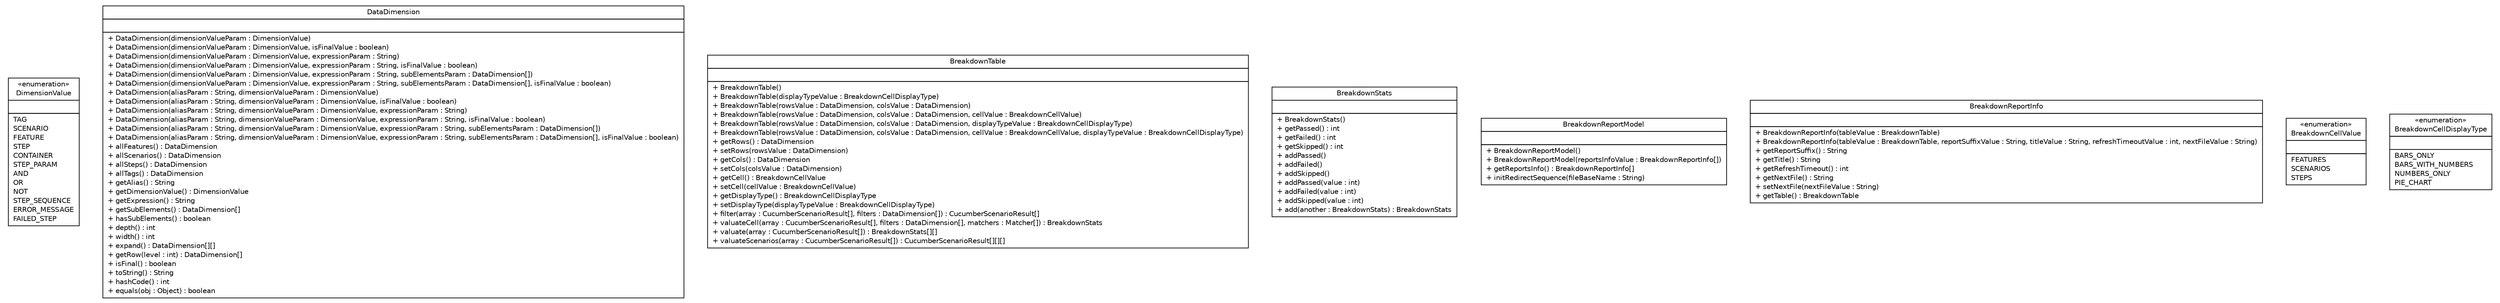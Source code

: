 #!/usr/local/bin/dot
#
# Class diagram 
# Generated by UMLGraph version R5_6 (http://www.umlgraph.org/)
#

digraph G {
	edge [fontname="Helvetica",fontsize=10,labelfontname="Helvetica",labelfontsize=10];
	node [fontname="Helvetica",fontsize=10,shape=plaintext];
	nodesep=0.25;
	ranksep=0.5;
	// com.github.mkolisnyk.cucumber.reporting.types.breakdown.DimensionValue
	c456 [label=<<table title="com.github.mkolisnyk.cucumber.reporting.types.breakdown.DimensionValue" border="0" cellborder="1" cellspacing="0" cellpadding="2" port="p" href="./DimensionValue.html">
		<tr><td><table border="0" cellspacing="0" cellpadding="1">
<tr><td align="center" balign="center"> &#171;enumeration&#187; </td></tr>
<tr><td align="center" balign="center"> DimensionValue </td></tr>
		</table></td></tr>
		<tr><td><table border="0" cellspacing="0" cellpadding="1">
<tr><td align="left" balign="left">  </td></tr>
		</table></td></tr>
		<tr><td><table border="0" cellspacing="0" cellpadding="1">
<tr><td align="left" balign="left"> TAG </td></tr>
<tr><td align="left" balign="left"> SCENARIO </td></tr>
<tr><td align="left" balign="left"> FEATURE </td></tr>
<tr><td align="left" balign="left"> STEP </td></tr>
<tr><td align="left" balign="left"> CONTAINER </td></tr>
<tr><td align="left" balign="left"> STEP_PARAM </td></tr>
<tr><td align="left" balign="left"> AND </td></tr>
<tr><td align="left" balign="left"> OR </td></tr>
<tr><td align="left" balign="left"> NOT </td></tr>
<tr><td align="left" balign="left"> STEP_SEQUENCE </td></tr>
<tr><td align="left" balign="left"> ERROR_MESSAGE </td></tr>
<tr><td align="left" balign="left"> FAILED_STEP </td></tr>
		</table></td></tr>
		</table>>, URL="./DimensionValue.html", fontname="Helvetica", fontcolor="black", fontsize=10.0];
	// com.github.mkolisnyk.cucumber.reporting.types.breakdown.DataDimension
	c457 [label=<<table title="com.github.mkolisnyk.cucumber.reporting.types.breakdown.DataDimension" border="0" cellborder="1" cellspacing="0" cellpadding="2" port="p" href="./DataDimension.html">
		<tr><td><table border="0" cellspacing="0" cellpadding="1">
<tr><td align="center" balign="center"> DataDimension </td></tr>
		</table></td></tr>
		<tr><td><table border="0" cellspacing="0" cellpadding="1">
<tr><td align="left" balign="left">  </td></tr>
		</table></td></tr>
		<tr><td><table border="0" cellspacing="0" cellpadding="1">
<tr><td align="left" balign="left"> + DataDimension(dimensionValueParam : DimensionValue) </td></tr>
<tr><td align="left" balign="left"> + DataDimension(dimensionValueParam : DimensionValue, isFinalValue : boolean) </td></tr>
<tr><td align="left" balign="left"> + DataDimension(dimensionValueParam : DimensionValue, expressionParam : String) </td></tr>
<tr><td align="left" balign="left"> + DataDimension(dimensionValueParam : DimensionValue, expressionParam : String, isFinalValue : boolean) </td></tr>
<tr><td align="left" balign="left"> + DataDimension(dimensionValueParam : DimensionValue, expressionParam : String, subElementsParam : DataDimension[]) </td></tr>
<tr><td align="left" balign="left"> + DataDimension(dimensionValueParam : DimensionValue, expressionParam : String, subElementsParam : DataDimension[], isFinalValue : boolean) </td></tr>
<tr><td align="left" balign="left"> + DataDimension(aliasParam : String, dimensionValueParam : DimensionValue) </td></tr>
<tr><td align="left" balign="left"> + DataDimension(aliasParam : String, dimensionValueParam : DimensionValue, isFinalValue : boolean) </td></tr>
<tr><td align="left" balign="left"> + DataDimension(aliasParam : String, dimensionValueParam : DimensionValue, expressionParam : String) </td></tr>
<tr><td align="left" balign="left"> + DataDimension(aliasParam : String, dimensionValueParam : DimensionValue, expressionParam : String, isFinalValue : boolean) </td></tr>
<tr><td align="left" balign="left"> + DataDimension(aliasParam : String, dimensionValueParam : DimensionValue, expressionParam : String, subElementsParam : DataDimension[]) </td></tr>
<tr><td align="left" balign="left"> + DataDimension(aliasParam : String, dimensionValueParam : DimensionValue, expressionParam : String, subElementsParam : DataDimension[], isFinalValue : boolean) </td></tr>
<tr><td align="left" balign="left"> + allFeatures() : DataDimension </td></tr>
<tr><td align="left" balign="left"> + allScenarios() : DataDimension </td></tr>
<tr><td align="left" balign="left"> + allSteps() : DataDimension </td></tr>
<tr><td align="left" balign="left"> + allTags() : DataDimension </td></tr>
<tr><td align="left" balign="left"> + getAlias() : String </td></tr>
<tr><td align="left" balign="left"> + getDimensionValue() : DimensionValue </td></tr>
<tr><td align="left" balign="left"> + getExpression() : String </td></tr>
<tr><td align="left" balign="left"> + getSubElements() : DataDimension[] </td></tr>
<tr><td align="left" balign="left"> + hasSubElements() : boolean </td></tr>
<tr><td align="left" balign="left"> + depth() : int </td></tr>
<tr><td align="left" balign="left"> + width() : int </td></tr>
<tr><td align="left" balign="left"> + expand() : DataDimension[][] </td></tr>
<tr><td align="left" balign="left"> + getRow(level : int) : DataDimension[] </td></tr>
<tr><td align="left" balign="left"> + isFinal() : boolean </td></tr>
<tr><td align="left" balign="left"> + toString() : String </td></tr>
<tr><td align="left" balign="left"> + hashCode() : int </td></tr>
<tr><td align="left" balign="left"> + equals(obj : Object) : boolean </td></tr>
		</table></td></tr>
		</table>>, URL="./DataDimension.html", fontname="Helvetica", fontcolor="black", fontsize=10.0];
	// com.github.mkolisnyk.cucumber.reporting.types.breakdown.BreakdownTable
	c458 [label=<<table title="com.github.mkolisnyk.cucumber.reporting.types.breakdown.BreakdownTable" border="0" cellborder="1" cellspacing="0" cellpadding="2" port="p" href="./BreakdownTable.html">
		<tr><td><table border="0" cellspacing="0" cellpadding="1">
<tr><td align="center" balign="center"> BreakdownTable </td></tr>
		</table></td></tr>
		<tr><td><table border="0" cellspacing="0" cellpadding="1">
<tr><td align="left" balign="left">  </td></tr>
		</table></td></tr>
		<tr><td><table border="0" cellspacing="0" cellpadding="1">
<tr><td align="left" balign="left"> + BreakdownTable() </td></tr>
<tr><td align="left" balign="left"> + BreakdownTable(displayTypeValue : BreakdownCellDisplayType) </td></tr>
<tr><td align="left" balign="left"> + BreakdownTable(rowsValue : DataDimension, colsValue : DataDimension) </td></tr>
<tr><td align="left" balign="left"> + BreakdownTable(rowsValue : DataDimension, colsValue : DataDimension, cellValue : BreakdownCellValue) </td></tr>
<tr><td align="left" balign="left"> + BreakdownTable(rowsValue : DataDimension, colsValue : DataDimension, displayTypeValue : BreakdownCellDisplayType) </td></tr>
<tr><td align="left" balign="left"> + BreakdownTable(rowsValue : DataDimension, colsValue : DataDimension, cellValue : BreakdownCellValue, displayTypeValue : BreakdownCellDisplayType) </td></tr>
<tr><td align="left" balign="left"> + getRows() : DataDimension </td></tr>
<tr><td align="left" balign="left"> + setRows(rowsValue : DataDimension) </td></tr>
<tr><td align="left" balign="left"> + getCols() : DataDimension </td></tr>
<tr><td align="left" balign="left"> + setCols(colsValue : DataDimension) </td></tr>
<tr><td align="left" balign="left"> + getCell() : BreakdownCellValue </td></tr>
<tr><td align="left" balign="left"> + setCell(cellValue : BreakdownCellValue) </td></tr>
<tr><td align="left" balign="left"> + getDisplayType() : BreakdownCellDisplayType </td></tr>
<tr><td align="left" balign="left"> + setDisplayType(displayTypeValue : BreakdownCellDisplayType) </td></tr>
<tr><td align="left" balign="left"> + filter(array : CucumberScenarioResult[], filters : DataDimension[]) : CucumberScenarioResult[] </td></tr>
<tr><td align="left" balign="left"> + valuateCell(array : CucumberScenarioResult[], filters : DataDimension[], matchers : Matcher[]) : BreakdownStats </td></tr>
<tr><td align="left" balign="left"> + valuate(array : CucumberScenarioResult[]) : BreakdownStats[][] </td></tr>
<tr><td align="left" balign="left"> + valuateScenarios(array : CucumberScenarioResult[]) : CucumberScenarioResult[][][] </td></tr>
		</table></td></tr>
		</table>>, URL="./BreakdownTable.html", fontname="Helvetica", fontcolor="black", fontsize=10.0];
	// com.github.mkolisnyk.cucumber.reporting.types.breakdown.BreakdownStats
	c459 [label=<<table title="com.github.mkolisnyk.cucumber.reporting.types.breakdown.BreakdownStats" border="0" cellborder="1" cellspacing="0" cellpadding="2" port="p" href="./BreakdownStats.html">
		<tr><td><table border="0" cellspacing="0" cellpadding="1">
<tr><td align="center" balign="center"> BreakdownStats </td></tr>
		</table></td></tr>
		<tr><td><table border="0" cellspacing="0" cellpadding="1">
<tr><td align="left" balign="left">  </td></tr>
		</table></td></tr>
		<tr><td><table border="0" cellspacing="0" cellpadding="1">
<tr><td align="left" balign="left"> + BreakdownStats() </td></tr>
<tr><td align="left" balign="left"> + getPassed() : int </td></tr>
<tr><td align="left" balign="left"> + getFailed() : int </td></tr>
<tr><td align="left" balign="left"> + getSkipped() : int </td></tr>
<tr><td align="left" balign="left"> + addPassed() </td></tr>
<tr><td align="left" balign="left"> + addFailed() </td></tr>
<tr><td align="left" balign="left"> + addSkipped() </td></tr>
<tr><td align="left" balign="left"> + addPassed(value : int) </td></tr>
<tr><td align="left" balign="left"> + addFailed(value : int) </td></tr>
<tr><td align="left" balign="left"> + addSkipped(value : int) </td></tr>
<tr><td align="left" balign="left"> + add(another : BreakdownStats) : BreakdownStats </td></tr>
		</table></td></tr>
		</table>>, URL="./BreakdownStats.html", fontname="Helvetica", fontcolor="black", fontsize=10.0];
	// com.github.mkolisnyk.cucumber.reporting.types.breakdown.BreakdownReportModel
	c460 [label=<<table title="com.github.mkolisnyk.cucumber.reporting.types.breakdown.BreakdownReportModel" border="0" cellborder="1" cellspacing="0" cellpadding="2" port="p" href="./BreakdownReportModel.html">
		<tr><td><table border="0" cellspacing="0" cellpadding="1">
<tr><td align="center" balign="center"> BreakdownReportModel </td></tr>
		</table></td></tr>
		<tr><td><table border="0" cellspacing="0" cellpadding="1">
<tr><td align="left" balign="left">  </td></tr>
		</table></td></tr>
		<tr><td><table border="0" cellspacing="0" cellpadding="1">
<tr><td align="left" balign="left"> + BreakdownReportModel() </td></tr>
<tr><td align="left" balign="left"> + BreakdownReportModel(reportsInfoValue : BreakdownReportInfo[]) </td></tr>
<tr><td align="left" balign="left"> + getReportsInfo() : BreakdownReportInfo[] </td></tr>
<tr><td align="left" balign="left"> + initRedirectSequence(fileBaseName : String) </td></tr>
		</table></td></tr>
		</table>>, URL="./BreakdownReportModel.html", fontname="Helvetica", fontcolor="black", fontsize=10.0];
	// com.github.mkolisnyk.cucumber.reporting.types.breakdown.BreakdownReportInfo
	c461 [label=<<table title="com.github.mkolisnyk.cucumber.reporting.types.breakdown.BreakdownReportInfo" border="0" cellborder="1" cellspacing="0" cellpadding="2" port="p" href="./BreakdownReportInfo.html">
		<tr><td><table border="0" cellspacing="0" cellpadding="1">
<tr><td align="center" balign="center"> BreakdownReportInfo </td></tr>
		</table></td></tr>
		<tr><td><table border="0" cellspacing="0" cellpadding="1">
<tr><td align="left" balign="left">  </td></tr>
		</table></td></tr>
		<tr><td><table border="0" cellspacing="0" cellpadding="1">
<tr><td align="left" balign="left"> + BreakdownReportInfo(tableValue : BreakdownTable) </td></tr>
<tr><td align="left" balign="left"> + BreakdownReportInfo(tableValue : BreakdownTable, reportSuffixValue : String, titleValue : String, refreshTimeoutValue : int, nextFileValue : String) </td></tr>
<tr><td align="left" balign="left"> + getReportSuffix() : String </td></tr>
<tr><td align="left" balign="left"> + getTitle() : String </td></tr>
<tr><td align="left" balign="left"> + getRefreshTimeout() : int </td></tr>
<tr><td align="left" balign="left"> + getNextFile() : String </td></tr>
<tr><td align="left" balign="left"> + setNextFile(nextFileValue : String) </td></tr>
<tr><td align="left" balign="left"> + getTable() : BreakdownTable </td></tr>
		</table></td></tr>
		</table>>, URL="./BreakdownReportInfo.html", fontname="Helvetica", fontcolor="black", fontsize=10.0];
	// com.github.mkolisnyk.cucumber.reporting.types.breakdown.BreakdownCellValue
	c462 [label=<<table title="com.github.mkolisnyk.cucumber.reporting.types.breakdown.BreakdownCellValue" border="0" cellborder="1" cellspacing="0" cellpadding="2" port="p" href="./BreakdownCellValue.html">
		<tr><td><table border="0" cellspacing="0" cellpadding="1">
<tr><td align="center" balign="center"> &#171;enumeration&#187; </td></tr>
<tr><td align="center" balign="center"> BreakdownCellValue </td></tr>
		</table></td></tr>
		<tr><td><table border="0" cellspacing="0" cellpadding="1">
<tr><td align="left" balign="left">  </td></tr>
		</table></td></tr>
		<tr><td><table border="0" cellspacing="0" cellpadding="1">
<tr><td align="left" balign="left"> FEATURES </td></tr>
<tr><td align="left" balign="left"> SCENARIOS </td></tr>
<tr><td align="left" balign="left"> STEPS </td></tr>
		</table></td></tr>
		</table>>, URL="./BreakdownCellValue.html", fontname="Helvetica", fontcolor="black", fontsize=10.0];
	// com.github.mkolisnyk.cucumber.reporting.types.breakdown.BreakdownCellDisplayType
	c463 [label=<<table title="com.github.mkolisnyk.cucumber.reporting.types.breakdown.BreakdownCellDisplayType" border="0" cellborder="1" cellspacing="0" cellpadding="2" port="p" href="./BreakdownCellDisplayType.html">
		<tr><td><table border="0" cellspacing="0" cellpadding="1">
<tr><td align="center" balign="center"> &#171;enumeration&#187; </td></tr>
<tr><td align="center" balign="center"> BreakdownCellDisplayType </td></tr>
		</table></td></tr>
		<tr><td><table border="0" cellspacing="0" cellpadding="1">
<tr><td align="left" balign="left">  </td></tr>
		</table></td></tr>
		<tr><td><table border="0" cellspacing="0" cellpadding="1">
<tr><td align="left" balign="left"> BARS_ONLY </td></tr>
<tr><td align="left" balign="left"> BARS_WITH_NUMBERS </td></tr>
<tr><td align="left" balign="left"> NUMBERS_ONLY </td></tr>
<tr><td align="left" balign="left"> PIE_CHART </td></tr>
		</table></td></tr>
		</table>>, URL="./BreakdownCellDisplayType.html", fontname="Helvetica", fontcolor="black", fontsize=10.0];
}

